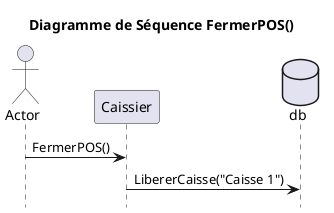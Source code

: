 @startuml
hide footbox
title Diagramme de Séquence FermerPOS()

actor       Actor       as a
participant Caissier as c
database    db    as d
'participant logger as l
a -> c : FermerPOS()
c -> d : LibererCaisse("Caisse 1")
@enduml
